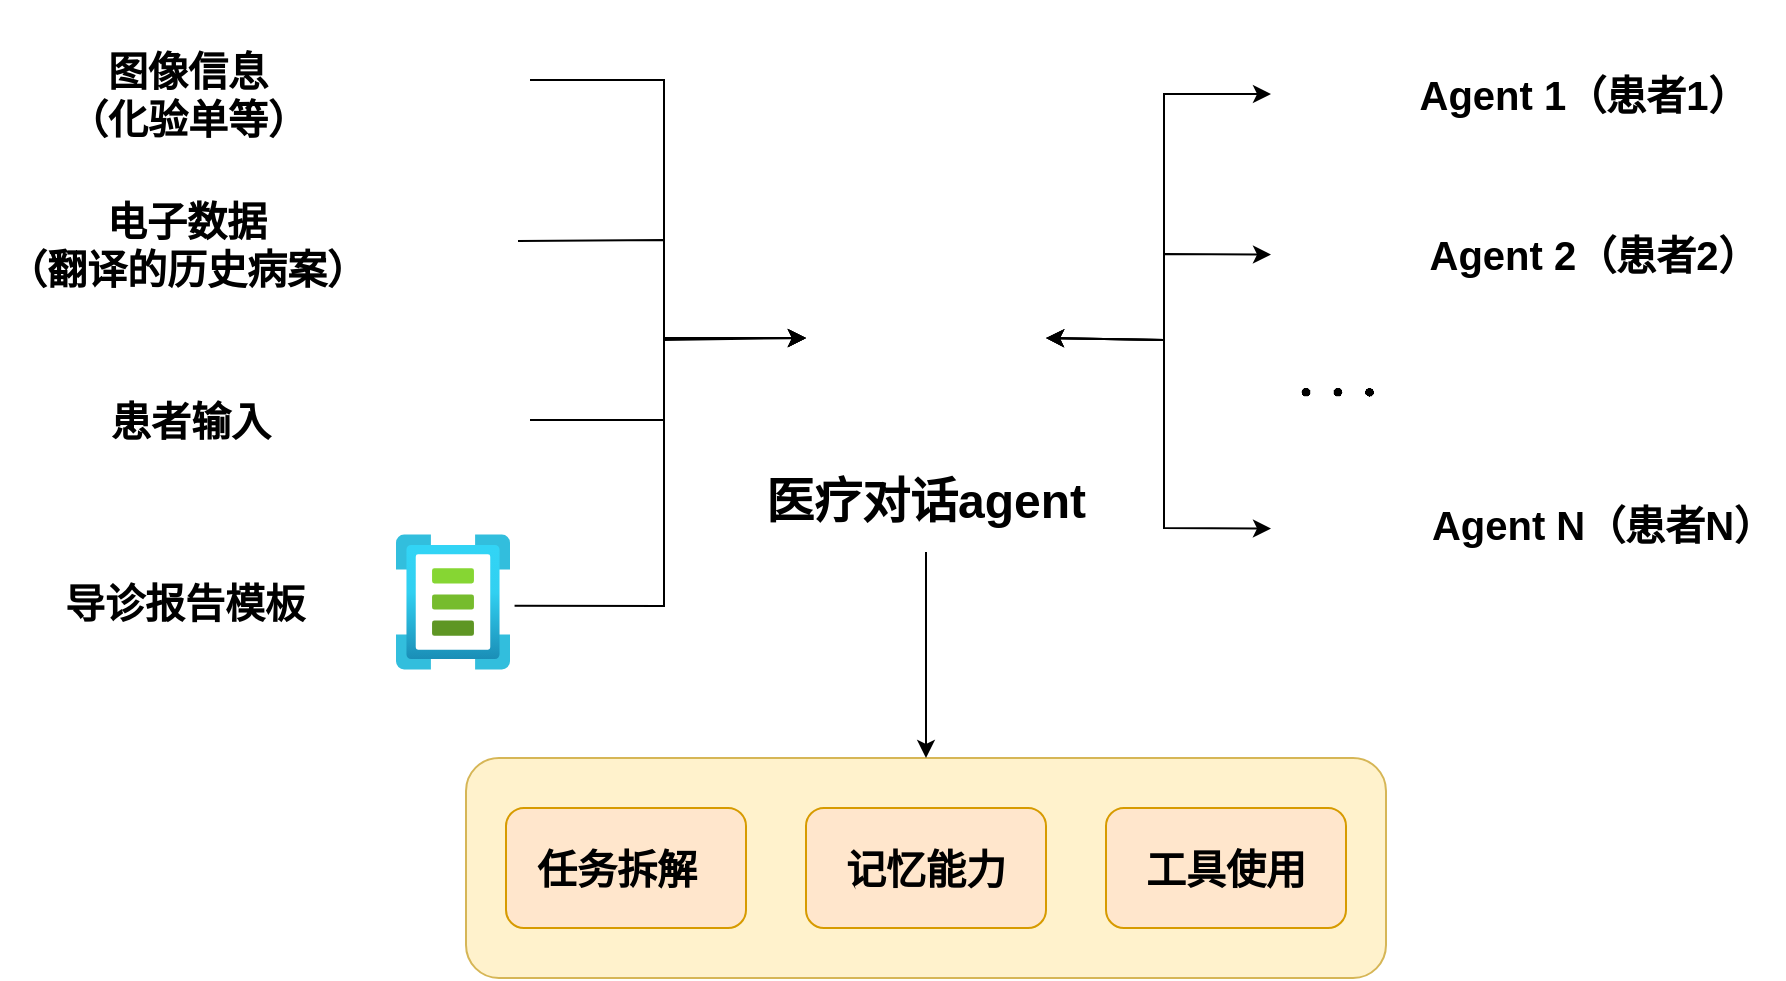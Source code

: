 <mxfile version="24.2.5" type="github">
  <diagram name="第 1 页" id="Ym5PA6LfhvZpyoDTt8RO">
    <mxGraphModel dx="1048" dy="623" grid="1" gridSize="10" guides="1" tooltips="1" connect="1" arrows="1" fold="1" page="1" pageScale="1" pageWidth="1169" pageHeight="827" math="1" shadow="0">
      <root>
        <mxCell id="0" />
        <mxCell id="1" parent="0" />
        <mxCell id="dlmROcqRDnSoijbCHZra-30" value="" style="rounded=1;whiteSpace=wrap;html=1;fillColor=#fff2cc;strokeColor=#d6b656;" vertex="1" parent="1">
          <mxGeometry x="361" y="559" width="460" height="110" as="geometry" />
        </mxCell>
        <mxCell id="dlmROcqRDnSoijbCHZra-1" value="" style="shape=image;html=1;verticalAlign=top;verticalLabelPosition=bottom;labelBackgroundColor=#ffffff;imageAspect=0;aspect=fixed;image=https://cdn1.iconfinder.com/data/icons/unicons-line-vol-1/24/brain-128.png" vertex="1" parent="1">
          <mxGeometry x="531" y="289" width="120" height="120" as="geometry" />
        </mxCell>
        <mxCell id="dlmROcqRDnSoijbCHZra-26" style="edgeStyle=orthogonalEdgeStyle;rounded=0;orthogonalLoop=1;jettySize=auto;html=1;entryX=0.5;entryY=0;entryDx=0;entryDy=0;" edge="1" parent="1" source="dlmROcqRDnSoijbCHZra-2" target="dlmROcqRDnSoijbCHZra-30">
          <mxGeometry relative="1" as="geometry">
            <mxPoint x="591" y="540" as="targetPoint" />
          </mxGeometry>
        </mxCell>
        <mxCell id="dlmROcqRDnSoijbCHZra-2" value="&lt;font size=&quot;1&quot; face=&quot;Helvetica&quot; style=&quot;&quot;&gt;&lt;b style=&quot;font-size: 24px;&quot;&gt;医疗对话agent&lt;/b&gt;&lt;/font&gt;" style="text;html=1;align=center;verticalAlign=middle;whiteSpace=wrap;rounded=0;" vertex="1" parent="1">
          <mxGeometry x="501" y="406" width="180" height="50" as="geometry" />
        </mxCell>
        <mxCell id="dlmROcqRDnSoijbCHZra-23" style="edgeStyle=orthogonalEdgeStyle;rounded=0;orthogonalLoop=1;jettySize=auto;html=1;entryX=0;entryY=0.5;entryDx=0;entryDy=0;" edge="1" parent="1" source="dlmROcqRDnSoijbCHZra-5" target="dlmROcqRDnSoijbCHZra-1">
          <mxGeometry relative="1" as="geometry">
            <Array as="points">
              <mxPoint x="460" y="220" />
              <mxPoint x="460" y="349" />
            </Array>
          </mxGeometry>
        </mxCell>
        <mxCell id="dlmROcqRDnSoijbCHZra-5" value="" style="shape=image;html=1;verticalAlign=top;verticalLabelPosition=bottom;labelBackgroundColor=#ffffff;imageAspect=0;aspect=fixed;image=https://cdn4.iconfinder.com/data/icons/evil-icons-user-interface/64/picture-128.png" vertex="1" parent="1">
          <mxGeometry x="313" y="180" width="80" height="80" as="geometry" />
        </mxCell>
        <mxCell id="dlmROcqRDnSoijbCHZra-10" value="" style="image;aspect=fixed;html=1;points=[];align=center;fontSize=12;image=img/lib/azure2/other/Template_Specs.svg;" vertex="1" parent="1">
          <mxGeometry x="326" y="447" width="57.0" height="68" as="geometry" />
        </mxCell>
        <mxCell id="dlmROcqRDnSoijbCHZra-11" value="" style="shape=image;html=1;verticalAlign=top;verticalLabelPosition=bottom;labelBackgroundColor=#ffffff;imageAspect=0;aspect=fixed;image=https://cdn1.iconfinder.com/data/icons/unicons-line-vol-3/24/file-question-128.png" vertex="1" parent="1">
          <mxGeometry x="313" y="350" width="80" height="80" as="geometry" />
        </mxCell>
        <mxCell id="dlmROcqRDnSoijbCHZra-13" value="&lt;font face=&quot;Helvetica&quot; style=&quot;font-size: 20px;&quot;&gt;&lt;b&gt;图像信息&lt;/b&gt;&lt;/font&gt;&lt;div&gt;&lt;font face=&quot;Helvetica&quot; style=&quot;font-size: 20px;&quot;&gt;&lt;b&gt;（&lt;/b&gt;&lt;/font&gt;&lt;span style=&quot;background-color: initial; font-size: 20px;&quot;&gt;&lt;b&gt;化验单等&lt;/b&gt;&lt;/span&gt;&lt;b style=&quot;font-size: 20px; background-color: initial;&quot;&gt;）&lt;/b&gt;&lt;/div&gt;" style="text;html=1;align=center;verticalAlign=middle;whiteSpace=wrap;rounded=0;" vertex="1" parent="1">
          <mxGeometry x="131.5" y="199.5" width="180" height="55" as="geometry" />
        </mxCell>
        <mxCell id="dlmROcqRDnSoijbCHZra-14" value="&lt;font face=&quot;Helvetica&quot; style=&quot;font-size: 20px;&quot;&gt;&lt;b&gt;电子数据&lt;/b&gt;&lt;/font&gt;&lt;div&gt;&lt;font face=&quot;Helvetica&quot; style=&quot;font-size: 20px;&quot;&gt;&lt;b&gt;（翻译的历史病案&lt;/b&gt;&lt;/font&gt;&lt;b style=&quot;font-size: 20px; background-color: initial;&quot;&gt;）&lt;/b&gt;&lt;/div&gt;" style="text;html=1;align=center;verticalAlign=middle;whiteSpace=wrap;rounded=0;" vertex="1" parent="1">
          <mxGeometry x="130" y="274" width="183" height="55" as="geometry" />
        </mxCell>
        <mxCell id="dlmROcqRDnSoijbCHZra-15" value="&lt;span style=&quot;font-size: 20px;&quot;&gt;&lt;b&gt;患者输入&lt;/b&gt;&lt;/span&gt;" style="text;html=1;align=center;verticalAlign=middle;whiteSpace=wrap;rounded=0;" vertex="1" parent="1">
          <mxGeometry x="131.5" y="362.5" width="183" height="55" as="geometry" />
        </mxCell>
        <mxCell id="dlmROcqRDnSoijbCHZra-16" value="&lt;span style=&quot;font-size: 20px;&quot;&gt;&lt;b&gt;导诊报告模板&lt;/b&gt;&lt;/span&gt;" style="text;html=1;align=center;verticalAlign=middle;whiteSpace=wrap;rounded=0;" vertex="1" parent="1">
          <mxGeometry x="128.5" y="453.5" width="183" height="55" as="geometry" />
        </mxCell>
        <mxCell id="dlmROcqRDnSoijbCHZra-22" value="" style="endArrow=classic;html=1;rounded=0;exitX=1;exitY=0.5;exitDx=0;exitDy=0;entryX=0;entryY=0.5;entryDx=0;entryDy=0;" edge="1" parent="1" source="dlmROcqRDnSoijbCHZra-25" target="dlmROcqRDnSoijbCHZra-1">
          <mxGeometry width="50" height="50" relative="1" as="geometry">
            <mxPoint x="383" y="300" as="sourcePoint" />
            <mxPoint x="480" y="330" as="targetPoint" />
            <Array as="points">
              <mxPoint x="460" y="300" />
              <mxPoint x="460" y="350" />
            </Array>
          </mxGeometry>
        </mxCell>
        <mxCell id="dlmROcqRDnSoijbCHZra-24" value="" style="endArrow=classic;html=1;rounded=0;entryX=0;entryY=0.5;entryDx=0;entryDy=0;exitX=1;exitY=0.5;exitDx=0;exitDy=0;" edge="1" parent="1" source="dlmROcqRDnSoijbCHZra-11" target="dlmROcqRDnSoijbCHZra-1">
          <mxGeometry width="50" height="50" relative="1" as="geometry">
            <mxPoint x="430" y="400" as="sourcePoint" />
            <mxPoint x="540" y="350" as="targetPoint" />
            <Array as="points">
              <mxPoint x="460" y="390" />
              <mxPoint x="460" y="349" />
            </Array>
          </mxGeometry>
        </mxCell>
        <mxCell id="dlmROcqRDnSoijbCHZra-25" value="" style="shape=image;html=1;verticalAlign=top;verticalLabelPosition=bottom;labelBackgroundColor=#ffffff;imageAspect=0;aspect=fixed;image=https://cdn1.iconfinder.com/data/icons/iconoir-vol-3/24/message-text-128.png" vertex="1" parent="1">
          <mxGeometry x="318.5" y="266.25" width="68.5" height="68.5" as="geometry" />
        </mxCell>
        <mxCell id="dlmROcqRDnSoijbCHZra-27" value="&lt;font style=&quot;font-size: 20px;&quot;&gt;&lt;b&gt;任务拆解&lt;span style=&quot;white-space: pre;&quot;&gt;&#x9;&lt;/span&gt;&lt;/b&gt;&lt;/font&gt;" style="rounded=1;whiteSpace=wrap;html=1;fillColor=#ffe6cc;strokeColor=#d79b00;" vertex="1" parent="1">
          <mxGeometry x="381" y="584" width="120" height="60" as="geometry" />
        </mxCell>
        <mxCell id="dlmROcqRDnSoijbCHZra-28" value="&lt;font style=&quot;font-size: 20px;&quot;&gt;&lt;b&gt;记忆能力&lt;/b&gt;&lt;/font&gt;" style="rounded=1;whiteSpace=wrap;html=1;fillColor=#ffe6cc;strokeColor=#d79b00;" vertex="1" parent="1">
          <mxGeometry x="531" y="584" width="120" height="60" as="geometry" />
        </mxCell>
        <mxCell id="dlmROcqRDnSoijbCHZra-29" value="&lt;font style=&quot;font-size: 20px;&quot;&gt;&lt;b&gt;工具使用&lt;/b&gt;&lt;/font&gt;" style="rounded=1;whiteSpace=wrap;html=1;fillColor=#ffe6cc;strokeColor=#d79b00;" vertex="1" parent="1">
          <mxGeometry x="681" y="584" width="120" height="60" as="geometry" />
        </mxCell>
        <mxCell id="dlmROcqRDnSoijbCHZra-31" value="" style="endArrow=classic;html=1;rounded=0;exitX=1.04;exitY=0.528;exitDx=0;exitDy=0;exitPerimeter=0;entryX=0;entryY=0.5;entryDx=0;entryDy=0;" edge="1" parent="1" source="dlmROcqRDnSoijbCHZra-10" target="dlmROcqRDnSoijbCHZra-1">
          <mxGeometry width="50" height="50" relative="1" as="geometry">
            <mxPoint x="470" y="570" as="sourcePoint" />
            <mxPoint x="520" y="520" as="targetPoint" />
            <Array as="points">
              <mxPoint x="460" y="483" />
              <mxPoint x="460" y="349" />
            </Array>
          </mxGeometry>
        </mxCell>
        <mxCell id="dlmROcqRDnSoijbCHZra-34" value="" style="shape=image;html=1;verticalAlign=top;verticalLabelPosition=bottom;labelBackgroundColor=#ffffff;imageAspect=0;aspect=fixed;image=https://cdn1.iconfinder.com/data/icons/unicons-line-vol-1/24/brain-128.png" vertex="1" parent="1">
          <mxGeometry x="763.5" y="274" width="66.5" height="66.5" as="geometry" />
        </mxCell>
        <mxCell id="dlmROcqRDnSoijbCHZra-35" value="" style="shape=image;html=1;verticalAlign=top;verticalLabelPosition=bottom;labelBackgroundColor=#ffffff;imageAspect=0;aspect=fixed;image=https://cdn1.iconfinder.com/data/icons/unicons-line-vol-1/24/brain-128.png" vertex="1" parent="1">
          <mxGeometry x="763.5" y="193.75" width="66.5" height="66.5" as="geometry" />
        </mxCell>
        <mxCell id="dlmROcqRDnSoijbCHZra-36" value="" style="shape=image;html=1;verticalAlign=top;verticalLabelPosition=bottom;labelBackgroundColor=#ffffff;imageAspect=0;aspect=fixed;image=https://cdn1.iconfinder.com/data/icons/unicons-line-vol-1/24/brain-128.png" vertex="1" parent="1">
          <mxGeometry x="763.5" y="409" width="70.5" height="70.5" as="geometry" />
        </mxCell>
        <mxCell id="dlmROcqRDnSoijbCHZra-39" value="&lt;span style=&quot;background-color: rgb(255, 255, 255);&quot;&gt;&lt;font style=&quot;font-size: 30px;&quot;&gt;$$...$$&lt;/font&gt;&lt;/span&gt;" style="text;html=1;align=center;verticalAlign=middle;whiteSpace=wrap;rounded=0;" vertex="1" parent="1">
          <mxGeometry x="753" y="350" width="87.5" height="35.25" as="geometry" />
        </mxCell>
        <mxCell id="dlmROcqRDnSoijbCHZra-44" value="&lt;span style=&quot;font-size: 20px;&quot;&gt;&lt;b&gt;Agent 1（患者1）&lt;/b&gt;&lt;/span&gt;" style="text;html=1;align=center;verticalAlign=middle;whiteSpace=wrap;rounded=0;" vertex="1" parent="1">
          <mxGeometry x="830" y="199.5" width="180" height="55" as="geometry" />
        </mxCell>
        <mxCell id="dlmROcqRDnSoijbCHZra-45" value="&lt;b style=&quot;font-size: 20px;&quot;&gt;Agent 2（患者2）&lt;/b&gt;" style="text;html=1;align=center;verticalAlign=middle;whiteSpace=wrap;rounded=0;" vertex="1" parent="1">
          <mxGeometry x="830" y="279.75" width="190" height="55" as="geometry" />
        </mxCell>
        <mxCell id="dlmROcqRDnSoijbCHZra-46" value="&lt;b style=&quot;font-size: 20px;&quot;&gt;Agent N（患者N）&lt;/b&gt;" style="text;html=1;align=center;verticalAlign=middle;whiteSpace=wrap;rounded=0;" vertex="1" parent="1">
          <mxGeometry x="837.5" y="414" width="182.5" height="55" as="geometry" />
        </mxCell>
        <mxCell id="dlmROcqRDnSoijbCHZra-49" value="" style="endArrow=classic;startArrow=classic;html=1;rounded=0;exitX=1;exitY=0.5;exitDx=0;exitDy=0;entryX=0;entryY=0.5;entryDx=0;entryDy=0;" edge="1" parent="1" source="dlmROcqRDnSoijbCHZra-1" target="dlmROcqRDnSoijbCHZra-35">
          <mxGeometry width="50" height="50" relative="1" as="geometry">
            <mxPoint x="780" y="340" as="sourcePoint" />
            <mxPoint x="830" y="290" as="targetPoint" />
            <Array as="points">
              <mxPoint x="710" y="350" />
              <mxPoint x="710" y="227" />
            </Array>
          </mxGeometry>
        </mxCell>
        <mxCell id="dlmROcqRDnSoijbCHZra-50" value="" style="endArrow=classic;startArrow=classic;html=1;rounded=0;exitX=1;exitY=0.5;exitDx=0;exitDy=0;entryX=0;entryY=0.5;entryDx=0;entryDy=0;" edge="1" parent="1" source="dlmROcqRDnSoijbCHZra-1" target="dlmROcqRDnSoijbCHZra-34">
          <mxGeometry width="50" height="50" relative="1" as="geometry">
            <mxPoint x="780" y="340" as="sourcePoint" />
            <mxPoint x="830" y="290" as="targetPoint" />
            <Array as="points">
              <mxPoint x="710" y="350" />
              <mxPoint x="710" y="307" />
            </Array>
          </mxGeometry>
        </mxCell>
        <mxCell id="dlmROcqRDnSoijbCHZra-52" value="" style="endArrow=classic;startArrow=classic;html=1;rounded=0;exitX=1;exitY=0.5;exitDx=0;exitDy=0;entryX=0;entryY=0.5;entryDx=0;entryDy=0;" edge="1" parent="1" source="dlmROcqRDnSoijbCHZra-1" target="dlmROcqRDnSoijbCHZra-36">
          <mxGeometry width="50" height="50" relative="1" as="geometry">
            <mxPoint x="700" y="380" as="sourcePoint" />
            <mxPoint x="750" y="330" as="targetPoint" />
            <Array as="points">
              <mxPoint x="710" y="350" />
              <mxPoint x="710" y="444" />
            </Array>
          </mxGeometry>
        </mxCell>
      </root>
    </mxGraphModel>
  </diagram>
</mxfile>
